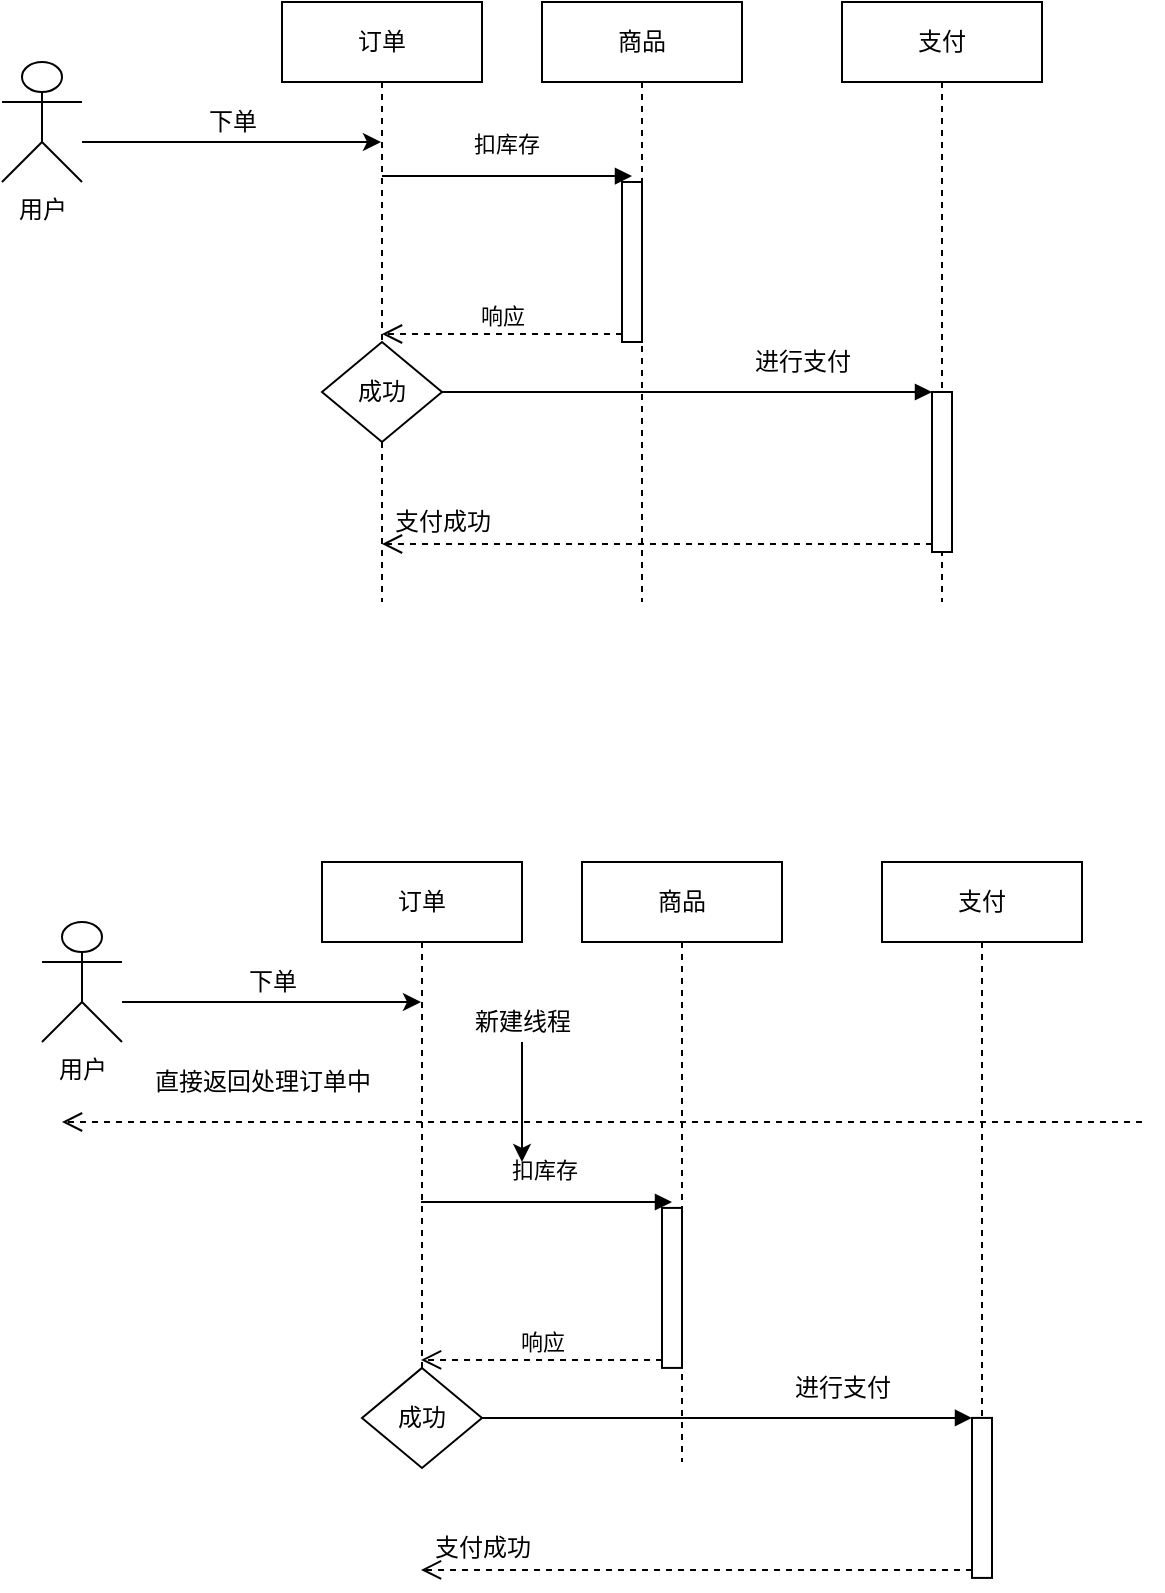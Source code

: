 <mxfile version="14.2.7" type="github" pages="2">
  <diagram id="Yfu_E-dF0l9IRkGLCvAW" name="Page-1">
    <mxGraphModel dx="1186" dy="591" grid="1" gridSize="10" guides="1" tooltips="1" connect="1" arrows="1" fold="1" page="1" pageScale="1" pageWidth="827" pageHeight="1169" math="0" shadow="0">
      <root>
        <mxCell id="0" />
        <mxCell id="1" parent="0" />
        <mxCell id="jtsp39raqj_vuHEPGFWz-1" value="订单" style="shape=umlLifeline;perimeter=lifelinePerimeter;whiteSpace=wrap;html=1;container=1;collapsible=0;recursiveResize=0;outlineConnect=0;" parent="1" vertex="1">
          <mxGeometry x="150" y="120" width="100" height="300" as="geometry" />
        </mxCell>
        <mxCell id="jtsp39raqj_vuHEPGFWz-19" value="成功" style="rhombus;whiteSpace=wrap;html=1;" parent="jtsp39raqj_vuHEPGFWz-1" vertex="1">
          <mxGeometry x="20" y="170" width="60" height="50" as="geometry" />
        </mxCell>
        <mxCell id="jtsp39raqj_vuHEPGFWz-2" value="商品" style="shape=umlLifeline;perimeter=lifelinePerimeter;whiteSpace=wrap;html=1;container=1;collapsible=0;recursiveResize=0;outlineConnect=0;" parent="1" vertex="1">
          <mxGeometry x="280" y="120" width="100" height="300" as="geometry" />
        </mxCell>
        <mxCell id="jtsp39raqj_vuHEPGFWz-3" value="支付" style="shape=umlLifeline;perimeter=lifelinePerimeter;whiteSpace=wrap;html=1;container=1;collapsible=0;recursiveResize=0;outlineConnect=0;" parent="1" vertex="1">
          <mxGeometry x="430" y="120" width="100" height="300" as="geometry" />
        </mxCell>
        <mxCell id="jtsp39raqj_vuHEPGFWz-21" value="" style="html=1;points=[];perimeter=orthogonalPerimeter;" parent="jtsp39raqj_vuHEPGFWz-3" vertex="1">
          <mxGeometry x="45" y="195" width="10" height="80" as="geometry" />
        </mxCell>
        <mxCell id="jtsp39raqj_vuHEPGFWz-5" value="" style="edgeStyle=orthogonalEdgeStyle;rounded=0;orthogonalLoop=1;jettySize=auto;html=1;" parent="1" source="jtsp39raqj_vuHEPGFWz-4" target="jtsp39raqj_vuHEPGFWz-1" edge="1">
          <mxGeometry relative="1" as="geometry">
            <Array as="points">
              <mxPoint x="140" y="190" />
              <mxPoint x="140" y="190" />
            </Array>
          </mxGeometry>
        </mxCell>
        <mxCell id="jtsp39raqj_vuHEPGFWz-4" value="用户" style="shape=umlActor;verticalLabelPosition=bottom;verticalAlign=top;html=1;" parent="1" vertex="1">
          <mxGeometry x="10" y="150" width="40" height="60" as="geometry" />
        </mxCell>
        <mxCell id="jtsp39raqj_vuHEPGFWz-7" value="下单" style="text;html=1;align=center;verticalAlign=middle;resizable=0;points=[];autosize=1;" parent="1" vertex="1">
          <mxGeometry x="105" y="170" width="40" height="20" as="geometry" />
        </mxCell>
        <mxCell id="jtsp39raqj_vuHEPGFWz-16" value="" style="html=1;points=[];perimeter=orthogonalPerimeter;" parent="1" vertex="1">
          <mxGeometry x="320" y="210" width="10" height="80" as="geometry" />
        </mxCell>
        <mxCell id="jtsp39raqj_vuHEPGFWz-17" value="扣库存" style="html=1;verticalAlign=bottom;endArrow=block;entryX=0.5;entryY=-0.037;entryDx=0;entryDy=0;entryPerimeter=0;" parent="1" source="jtsp39raqj_vuHEPGFWz-1" target="jtsp39raqj_vuHEPGFWz-16" edge="1">
          <mxGeometry x="-0.036" y="7" relative="1" as="geometry">
            <mxPoint x="200" y="190" as="sourcePoint" />
            <mxPoint x="1" as="offset" />
          </mxGeometry>
        </mxCell>
        <mxCell id="jtsp39raqj_vuHEPGFWz-18" value="响应" style="html=1;verticalAlign=bottom;endArrow=open;dashed=1;endSize=8;exitX=0;exitY=0.95;" parent="1" source="jtsp39raqj_vuHEPGFWz-16" target="jtsp39raqj_vuHEPGFWz-1" edge="1">
          <mxGeometry relative="1" as="geometry">
            <mxPoint x="200" y="266" as="targetPoint" />
          </mxGeometry>
        </mxCell>
        <mxCell id="jtsp39raqj_vuHEPGFWz-22" value="" style="html=1;verticalAlign=bottom;endArrow=block;entryX=0;entryY=0;exitX=1;exitY=0.5;exitDx=0;exitDy=0;" parent="1" source="jtsp39raqj_vuHEPGFWz-19" target="jtsp39raqj_vuHEPGFWz-21" edge="1">
          <mxGeometry relative="1" as="geometry">
            <mxPoint x="230" y="310" as="sourcePoint" />
          </mxGeometry>
        </mxCell>
        <mxCell id="jtsp39raqj_vuHEPGFWz-24" value="进行支付" style="text;html=1;align=center;verticalAlign=middle;resizable=0;points=[];autosize=1;" parent="1" vertex="1">
          <mxGeometry x="380" y="290" width="60" height="20" as="geometry" />
        </mxCell>
        <mxCell id="jtsp39raqj_vuHEPGFWz-23" value="" style="html=1;verticalAlign=bottom;endArrow=open;dashed=1;endSize=8;exitX=0;exitY=0.95;" parent="1" source="jtsp39raqj_vuHEPGFWz-21" target="jtsp39raqj_vuHEPGFWz-1" edge="1">
          <mxGeometry relative="1" as="geometry">
            <mxPoint x="405" y="391" as="targetPoint" />
          </mxGeometry>
        </mxCell>
        <mxCell id="jtsp39raqj_vuHEPGFWz-25" value="支付成功" style="text;html=1;align=center;verticalAlign=middle;resizable=0;points=[];autosize=1;" parent="1" vertex="1">
          <mxGeometry x="200" y="370" width="60" height="20" as="geometry" />
        </mxCell>
        <mxCell id="HZSwtZ0Y9fQaQjt-oGj0-1" value="订单" style="shape=umlLifeline;perimeter=lifelinePerimeter;whiteSpace=wrap;html=1;container=1;collapsible=0;recursiveResize=0;outlineConnect=0;" parent="1" vertex="1">
          <mxGeometry x="170" y="550" width="100" height="300" as="geometry" />
        </mxCell>
        <mxCell id="HZSwtZ0Y9fQaQjt-oGj0-2" value="成功" style="rhombus;whiteSpace=wrap;html=1;" parent="HZSwtZ0Y9fQaQjt-oGj0-1" vertex="1">
          <mxGeometry x="20" y="252.96" width="60" height="50" as="geometry" />
        </mxCell>
        <mxCell id="HZSwtZ0Y9fQaQjt-oGj0-3" value="商品" style="shape=umlLifeline;perimeter=lifelinePerimeter;whiteSpace=wrap;html=1;container=1;collapsible=0;recursiveResize=0;outlineConnect=0;" parent="1" vertex="1">
          <mxGeometry x="300" y="550" width="100" height="300" as="geometry" />
        </mxCell>
        <mxCell id="HZSwtZ0Y9fQaQjt-oGj0-4" value="支付" style="shape=umlLifeline;perimeter=lifelinePerimeter;whiteSpace=wrap;html=1;container=1;collapsible=0;recursiveResize=0;outlineConnect=0;" parent="1" vertex="1">
          <mxGeometry x="450" y="550" width="100" height="300" as="geometry" />
        </mxCell>
        <mxCell id="HZSwtZ0Y9fQaQjt-oGj0-5" value="" style="html=1;points=[];perimeter=orthogonalPerimeter;" parent="HZSwtZ0Y9fQaQjt-oGj0-4" vertex="1">
          <mxGeometry x="45" y="277.96" width="10" height="80" as="geometry" />
        </mxCell>
        <mxCell id="HZSwtZ0Y9fQaQjt-oGj0-6" value="" style="edgeStyle=orthogonalEdgeStyle;rounded=0;orthogonalLoop=1;jettySize=auto;html=1;" parent="1" source="HZSwtZ0Y9fQaQjt-oGj0-7" target="HZSwtZ0Y9fQaQjt-oGj0-1" edge="1">
          <mxGeometry relative="1" as="geometry">
            <Array as="points">
              <mxPoint x="160" y="620" />
              <mxPoint x="160" y="620" />
            </Array>
          </mxGeometry>
        </mxCell>
        <mxCell id="HZSwtZ0Y9fQaQjt-oGj0-7" value="用户" style="shape=umlActor;verticalLabelPosition=bottom;verticalAlign=top;html=1;" parent="1" vertex="1">
          <mxGeometry x="30" y="580" width="40" height="60" as="geometry" />
        </mxCell>
        <mxCell id="HZSwtZ0Y9fQaQjt-oGj0-8" value="下单" style="text;html=1;align=center;verticalAlign=middle;resizable=0;points=[];autosize=1;" parent="1" vertex="1">
          <mxGeometry x="125" y="600" width="40" height="20" as="geometry" />
        </mxCell>
        <mxCell id="HZSwtZ0Y9fQaQjt-oGj0-9" value="" style="html=1;points=[];perimeter=orthogonalPerimeter;" parent="1" vertex="1">
          <mxGeometry x="340" y="722.96" width="10" height="80" as="geometry" />
        </mxCell>
        <mxCell id="HZSwtZ0Y9fQaQjt-oGj0-10" value="扣库存" style="html=1;verticalAlign=bottom;endArrow=block;entryX=0.5;entryY=-0.037;entryDx=0;entryDy=0;entryPerimeter=0;" parent="1" target="HZSwtZ0Y9fQaQjt-oGj0-9" edge="1">
          <mxGeometry x="-0.036" y="7" relative="1" as="geometry">
            <mxPoint x="219.5" y="720" as="sourcePoint" />
            <mxPoint x="1" as="offset" />
          </mxGeometry>
        </mxCell>
        <mxCell id="HZSwtZ0Y9fQaQjt-oGj0-11" value="响应" style="html=1;verticalAlign=bottom;endArrow=open;dashed=1;endSize=8;exitX=0;exitY=0.95;" parent="1" source="HZSwtZ0Y9fQaQjt-oGj0-9" edge="1">
          <mxGeometry relative="1" as="geometry">
            <mxPoint x="219.5" y="798.96" as="targetPoint" />
          </mxGeometry>
        </mxCell>
        <mxCell id="HZSwtZ0Y9fQaQjt-oGj0-12" value="" style="html=1;verticalAlign=bottom;endArrow=block;entryX=0;entryY=0;exitX=1;exitY=0.5;exitDx=0;exitDy=0;" parent="1" source="HZSwtZ0Y9fQaQjt-oGj0-2" target="HZSwtZ0Y9fQaQjt-oGj0-5" edge="1">
          <mxGeometry relative="1" as="geometry">
            <mxPoint x="250" y="822.96" as="sourcePoint" />
          </mxGeometry>
        </mxCell>
        <mxCell id="HZSwtZ0Y9fQaQjt-oGj0-13" value="进行支付" style="text;html=1;align=center;verticalAlign=middle;resizable=0;points=[];autosize=1;" parent="1" vertex="1">
          <mxGeometry x="400" y="802.96" width="60" height="20" as="geometry" />
        </mxCell>
        <mxCell id="HZSwtZ0Y9fQaQjt-oGj0-14" value="" style="html=1;verticalAlign=bottom;endArrow=open;dashed=1;endSize=8;exitX=0;exitY=0.95;" parent="1" source="HZSwtZ0Y9fQaQjt-oGj0-5" edge="1">
          <mxGeometry relative="1" as="geometry">
            <mxPoint x="219.5" y="903.96" as="targetPoint" />
          </mxGeometry>
        </mxCell>
        <mxCell id="HZSwtZ0Y9fQaQjt-oGj0-15" value="支付成功" style="text;html=1;align=center;verticalAlign=middle;resizable=0;points=[];autosize=1;" parent="1" vertex="1">
          <mxGeometry x="220" y="882.96" width="60" height="20" as="geometry" />
        </mxCell>
        <mxCell id="HZSwtZ0Y9fQaQjt-oGj0-16" value="" style="html=1;verticalAlign=bottom;endArrow=open;dashed=1;endSize=8;" parent="1" edge="1">
          <mxGeometry relative="1" as="geometry">
            <mxPoint x="580" y="680" as="sourcePoint" />
            <mxPoint x="40" y="680" as="targetPoint" />
          </mxGeometry>
        </mxCell>
        <mxCell id="HZSwtZ0Y9fQaQjt-oGj0-18" value="直接返回处理订单中" style="text;html=1;align=center;verticalAlign=middle;resizable=0;points=[];autosize=1;" parent="1" vertex="1">
          <mxGeometry x="80" y="650" width="120" height="20" as="geometry" />
        </mxCell>
        <mxCell id="zxIQteujiesEowF_6rTs-2" value="" style="edgeStyle=orthogonalEdgeStyle;rounded=0;orthogonalLoop=1;jettySize=auto;html=1;" edge="1" parent="1" source="zxIQteujiesEowF_6rTs-1">
          <mxGeometry relative="1" as="geometry">
            <mxPoint x="270" y="700" as="targetPoint" />
          </mxGeometry>
        </mxCell>
        <mxCell id="zxIQteujiesEowF_6rTs-1" value="新建线程" style="text;html=1;align=center;verticalAlign=middle;resizable=0;points=[];autosize=1;" vertex="1" parent="1">
          <mxGeometry x="240" y="620" width="60" height="20" as="geometry" />
        </mxCell>
      </root>
    </mxGraphModel>
  </diagram>
  <diagram id="4_NzzsB-NJEAVVrbu4P4" name="Page-2">
    <mxGraphModel dx="1186" dy="591" grid="1" gridSize="10" guides="1" tooltips="1" connect="1" arrows="1" fold="1" page="1" pageScale="1" pageWidth="827" pageHeight="1169" math="0" shadow="0">
      <root>
        <mxCell id="m7odiltWzbjEevicDYpt-0" />
        <mxCell id="m7odiltWzbjEevicDYpt-1" parent="m7odiltWzbjEevicDYpt-0" />
        <mxCell id="RqJO65tDFDaVu4-eofOj-0" value="订单" style="shape=umlLifeline;perimeter=lifelinePerimeter;whiteSpace=wrap;html=1;container=1;collapsible=0;recursiveResize=0;outlineConnect=0;" vertex="1" parent="m7odiltWzbjEevicDYpt-1">
          <mxGeometry x="230" y="380" width="100" height="500" as="geometry" />
        </mxCell>
        <mxCell id="RqJO65tDFDaVu4-eofOj-2" value="商品" style="shape=umlLifeline;perimeter=lifelinePerimeter;whiteSpace=wrap;html=1;container=1;collapsible=0;recursiveResize=0;outlineConnect=0;" vertex="1" parent="m7odiltWzbjEevicDYpt-1">
          <mxGeometry x="420" y="380" width="100" height="500" as="geometry" />
        </mxCell>
        <mxCell id="RqJO65tDFDaVu4-eofOj-3" value="支付" style="shape=umlLifeline;perimeter=lifelinePerimeter;whiteSpace=wrap;html=1;container=1;collapsible=0;recursiveResize=0;outlineConnect=0;" vertex="1" parent="m7odiltWzbjEevicDYpt-1">
          <mxGeometry x="670" y="380" width="100" height="500" as="geometry" />
        </mxCell>
        <mxCell id="RqJO65tDFDaVu4-eofOj-5" value="" style="edgeStyle=orthogonalEdgeStyle;rounded=0;orthogonalLoop=1;jettySize=auto;html=1;" edge="1" parent="m7odiltWzbjEevicDYpt-1" source="RqJO65tDFDaVu4-eofOj-6" target="RqJO65tDFDaVu4-eofOj-0">
          <mxGeometry relative="1" as="geometry">
            <Array as="points">
              <mxPoint x="210" y="450" />
              <mxPoint x="210" y="450" />
            </Array>
            <mxPoint x="260" y="510" as="targetPoint" />
          </mxGeometry>
        </mxCell>
        <mxCell id="RqJO65tDFDaVu4-eofOj-6" value="用户" style="shape=umlActor;verticalLabelPosition=bottom;verticalAlign=top;html=1;" vertex="1" parent="m7odiltWzbjEevicDYpt-1">
          <mxGeometry x="30" y="420" width="40" height="60" as="geometry" />
        </mxCell>
        <mxCell id="RqJO65tDFDaVu4-eofOj-7" value="下单" style="text;html=1;align=center;verticalAlign=middle;resizable=0;points=[];autosize=1;" vertex="1" parent="m7odiltWzbjEevicDYpt-1">
          <mxGeometry x="160" y="420" width="40" height="20" as="geometry" />
        </mxCell>
        <mxCell id="RqJO65tDFDaVu4-eofOj-15" value="" style="html=1;verticalAlign=bottom;endArrow=open;dashed=1;endSize=8;" edge="1" parent="m7odiltWzbjEevicDYpt-1">
          <mxGeometry relative="1" as="geometry">
            <mxPoint x="620" y="520" as="sourcePoint" />
            <mxPoint x="80" y="520" as="targetPoint" />
          </mxGeometry>
        </mxCell>
        <mxCell id="RqJO65tDFDaVu4-eofOj-16" value="2.直接返回处理订单中" style="text;html=1;align=center;verticalAlign=middle;resizable=0;points=[];autosize=1;" vertex="1" parent="m7odiltWzbjEevicDYpt-1">
          <mxGeometry x="115" y="490" width="130" height="20" as="geometry" />
        </mxCell>
        <mxCell id="RqJO65tDFDaVu4-eofOj-17" value="" style="edgeStyle=orthogonalEdgeStyle;rounded=0;orthogonalLoop=1;jettySize=auto;html=1;" edge="1" parent="m7odiltWzbjEevicDYpt-1" source="RqJO65tDFDaVu4-eofOj-18">
          <mxGeometry relative="1" as="geometry">
            <mxPoint x="390" y="590" as="targetPoint" />
          </mxGeometry>
        </mxCell>
        <mxCell id="RqJO65tDFDaVu4-eofOj-18" value="1.新建线程" style="text;html=1;align=center;verticalAlign=middle;resizable=0;points=[];autosize=1;" vertex="1" parent="m7odiltWzbjEevicDYpt-1">
          <mxGeometry x="355" y="450" width="70" height="20" as="geometry" />
        </mxCell>
        <mxCell id="RqJO65tDFDaVu4-eofOj-19" value="3.发送扣库存消息" style="text;html=1;align=center;verticalAlign=middle;resizable=0;points=[];autosize=1;" vertex="1" parent="m7odiltWzbjEevicDYpt-1">
          <mxGeometry x="185" y="560" width="110" height="20" as="geometry" />
        </mxCell>
        <mxCell id="RqJO65tDFDaVu4-eofOj-20" value="" style="endArrow=none;dashed=1;html=1;" edge="1" parent="m7odiltWzbjEevicDYpt-1">
          <mxGeometry width="50" height="50" relative="1" as="geometry">
            <mxPoint x="80" y="590" as="sourcePoint" />
            <mxPoint x="790" y="590" as="targetPoint" />
            <Array as="points">
              <mxPoint x="250" y="590" />
            </Array>
          </mxGeometry>
        </mxCell>
        <mxCell id="RqJO65tDFDaVu4-eofOj-21" value="4.扣库存，发送响应订单消息" style="text;html=1;align=center;verticalAlign=middle;resizable=0;points=[];autosize=1;" vertex="1" parent="m7odiltWzbjEevicDYpt-1">
          <mxGeometry x="330" y="630" width="170" height="20" as="geometry" />
        </mxCell>
        <mxCell id="RqJO65tDFDaVu4-eofOj-22" value="" style="endArrow=none;dashed=1;html=1;" edge="1" parent="m7odiltWzbjEevicDYpt-1">
          <mxGeometry width="50" height="50" relative="1" as="geometry">
            <mxPoint x="80" y="670" as="sourcePoint" />
            <mxPoint x="800" y="670" as="targetPoint" />
            <Array as="points">
              <mxPoint x="260" y="670" />
            </Array>
          </mxGeometry>
        </mxCell>
        <mxCell id="RqJO65tDFDaVu4-eofOj-23" value="5.收到订单的响应，发送支付消息" style="text;html=1;align=center;verticalAlign=middle;resizable=0;points=[];autosize=1;" vertex="1" parent="m7odiltWzbjEevicDYpt-1">
          <mxGeometry x="95" y="730" width="190" height="20" as="geometry" />
        </mxCell>
        <mxCell id="RqJO65tDFDaVu4-eofOj-24" value="" style="endArrow=none;dashed=1;html=1;" edge="1" parent="m7odiltWzbjEevicDYpt-1">
          <mxGeometry width="50" height="50" relative="1" as="geometry">
            <mxPoint x="90" y="770" as="sourcePoint" />
            <mxPoint x="810" y="770" as="targetPoint" />
            <Array as="points">
              <mxPoint x="270" y="770" />
            </Array>
          </mxGeometry>
        </mxCell>
        <mxCell id="RqJO65tDFDaVu4-eofOj-25" value="6.执行支付，发送响应订单消息" style="text;html=1;align=center;verticalAlign=middle;resizable=0;points=[];autosize=1;" vertex="1" parent="m7odiltWzbjEevicDYpt-1">
          <mxGeometry x="565" y="800" width="180" height="20" as="geometry" />
        </mxCell>
        <mxCell id="RqJO65tDFDaVu4-eofOj-26" value="" style="endArrow=none;dashed=1;html=1;" edge="1" parent="m7odiltWzbjEevicDYpt-1">
          <mxGeometry width="50" height="50" relative="1" as="geometry">
            <mxPoint x="95" y="850" as="sourcePoint" />
            <mxPoint x="815" y="850" as="targetPoint" />
            <Array as="points">
              <mxPoint x="275" y="850" />
            </Array>
          </mxGeometry>
        </mxCell>
        <mxCell id="RqJO65tDFDaVu4-eofOj-27" value="7.收到支付响应，下单完成" style="text;html=1;align=center;verticalAlign=middle;resizable=0;points=[];autosize=1;" vertex="1" parent="m7odiltWzbjEevicDYpt-1">
          <mxGeometry x="70" y="860" width="160" height="20" as="geometry" />
        </mxCell>
      </root>
    </mxGraphModel>
  </diagram>
</mxfile>
